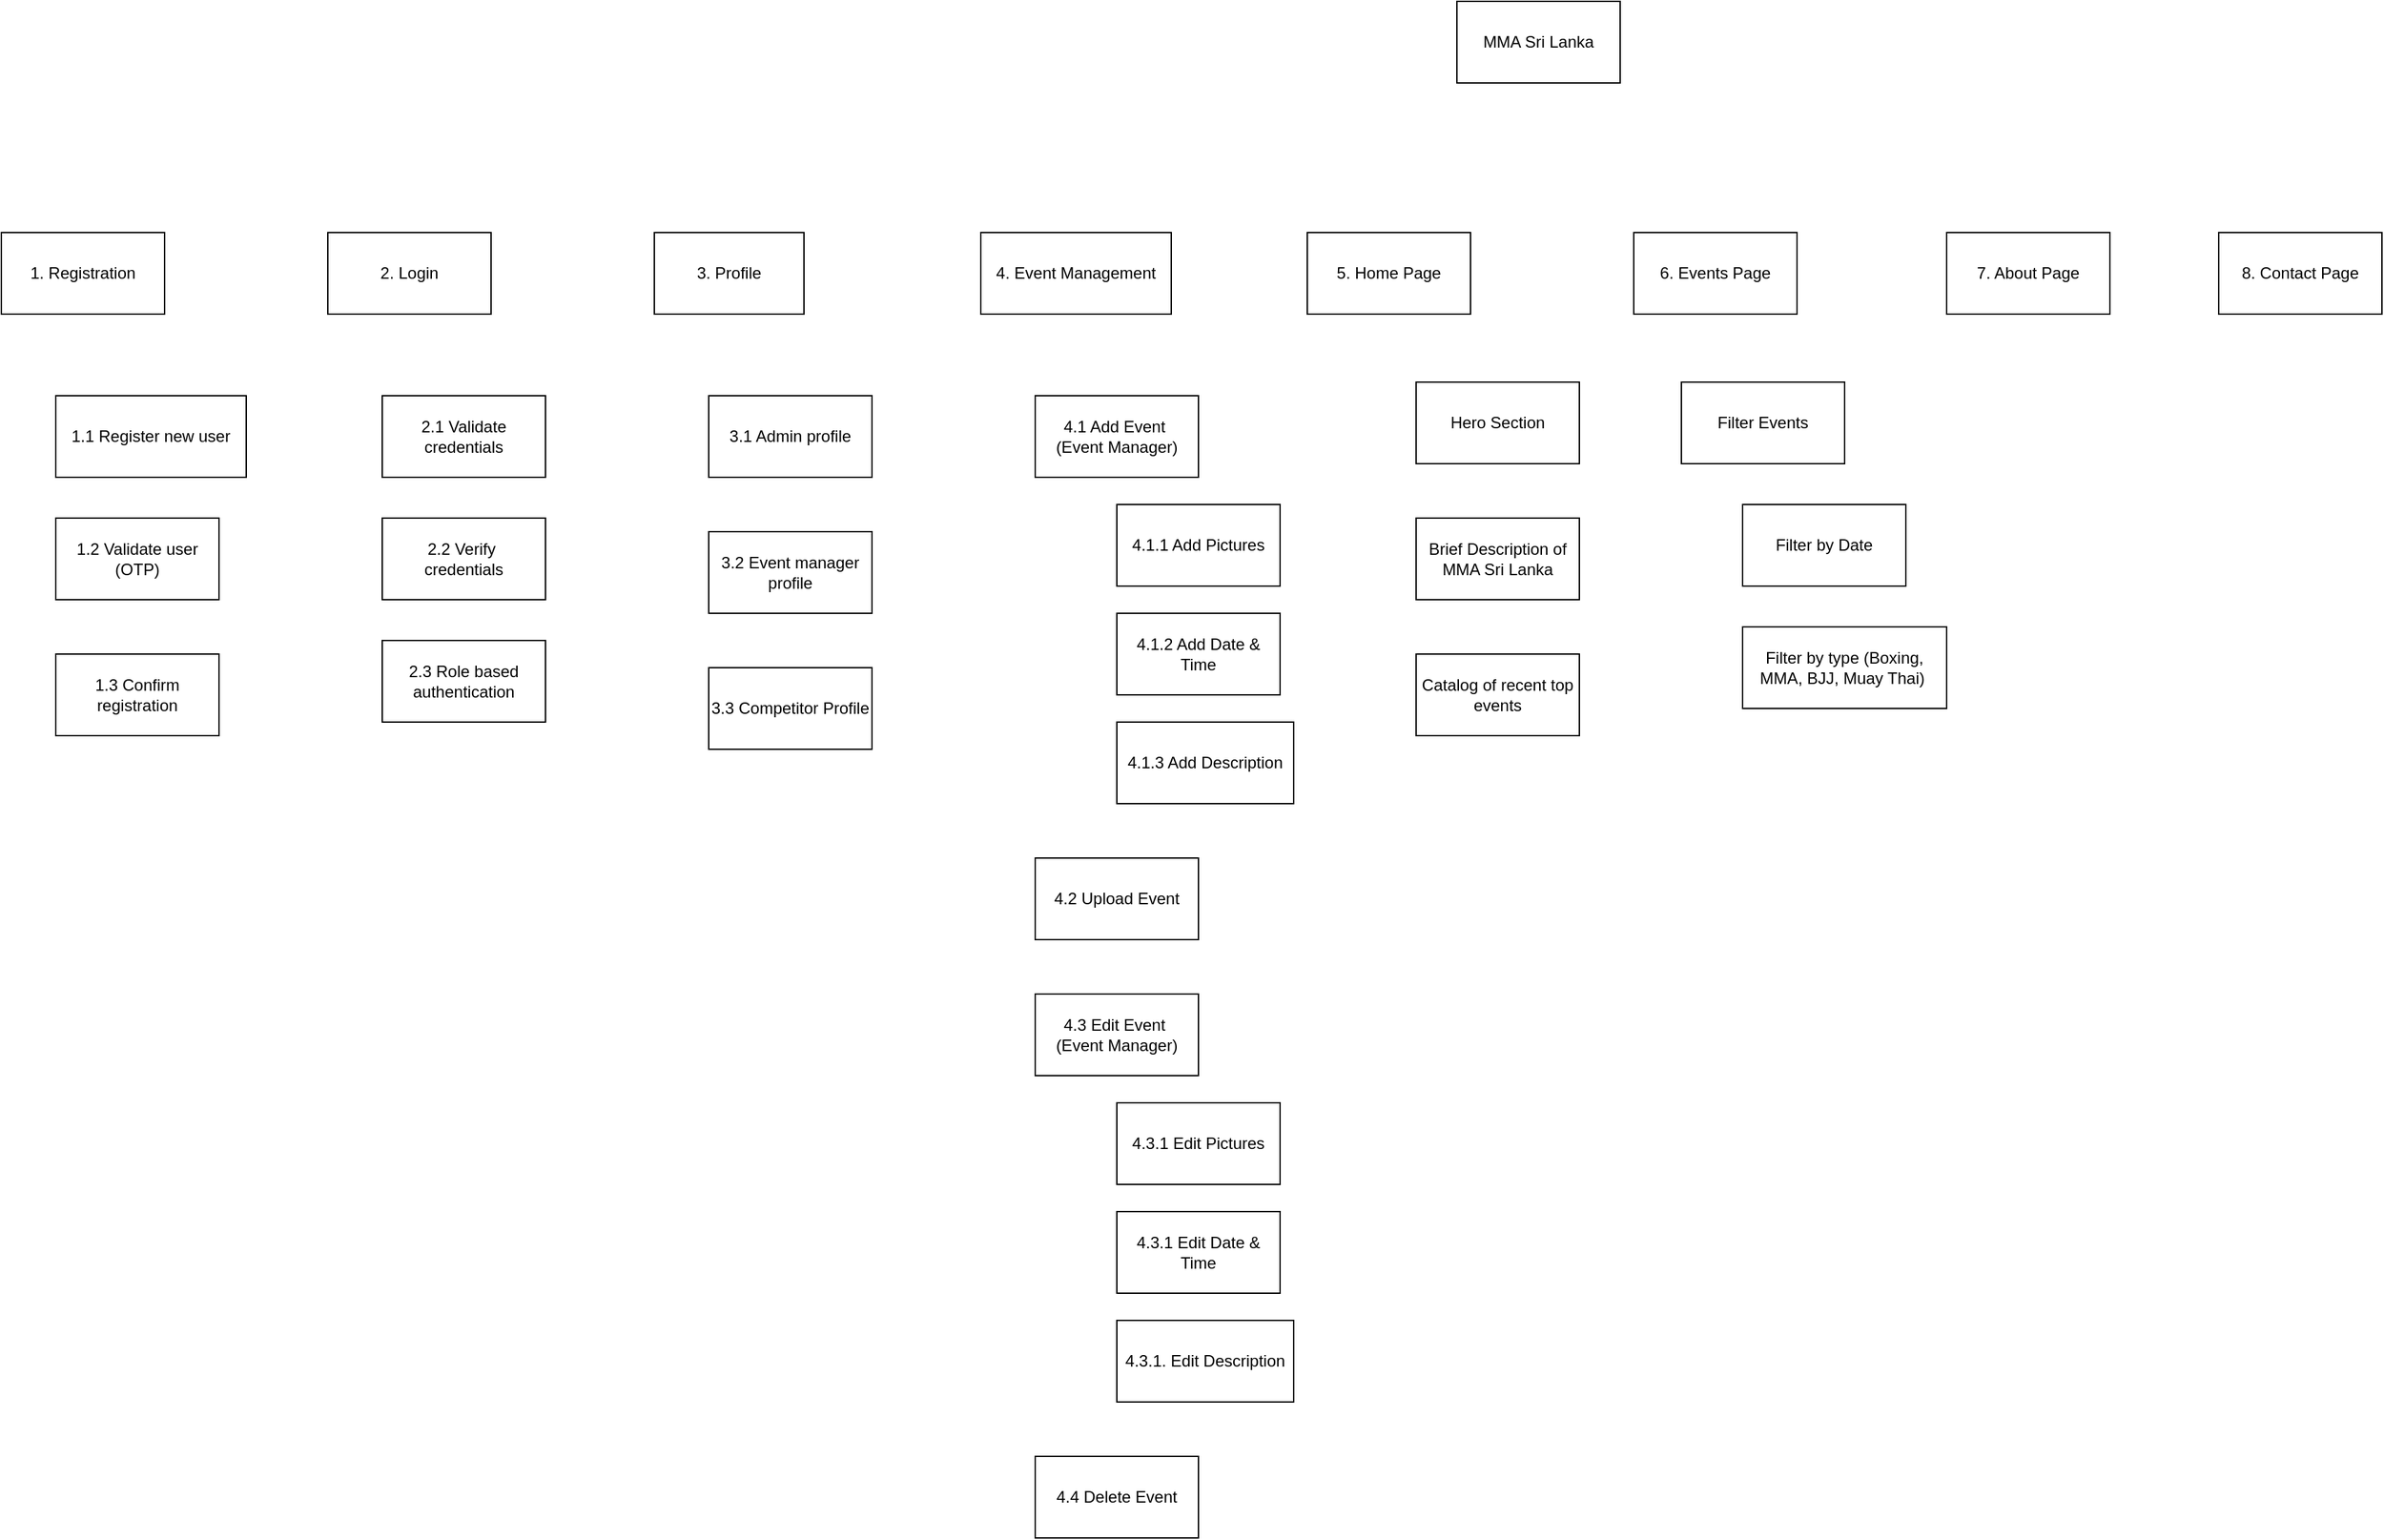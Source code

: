 <mxfile version="28.1.2">
  <diagram name="Page-1" id="4XCOkrREE6T9JBMiZgMP">
    <mxGraphModel dx="1556" dy="2052" grid="1" gridSize="10" guides="1" tooltips="1" connect="1" arrows="1" fold="1" page="1" pageScale="1" pageWidth="850" pageHeight="1100" math="0" shadow="0">
      <root>
        <mxCell id="0" />
        <mxCell id="1" parent="0" />
        <mxCell id="5IF1ZIwpe9jYq8gnFkuq-1" value="MMA Sri Lanka" style="rounded=0;whiteSpace=wrap;html=1;" parent="1" vertex="1">
          <mxGeometry x="1110" y="-10" width="120" height="60" as="geometry" />
        </mxCell>
        <mxCell id="5IF1ZIwpe9jYq8gnFkuq-2" value="1. Registration" style="rounded=0;whiteSpace=wrap;html=1;" parent="1" vertex="1">
          <mxGeometry x="40" y="160" width="120" height="60" as="geometry" />
        </mxCell>
        <mxCell id="5IF1ZIwpe9jYq8gnFkuq-3" value="2. Login" style="rounded=0;whiteSpace=wrap;html=1;" parent="1" vertex="1">
          <mxGeometry x="280" y="160" width="120" height="60" as="geometry" />
        </mxCell>
        <mxCell id="5IF1ZIwpe9jYq8gnFkuq-4" value="4. Event Management" style="rounded=0;whiteSpace=wrap;html=1;" parent="1" vertex="1">
          <mxGeometry x="760" y="160" width="140" height="60" as="geometry" />
        </mxCell>
        <mxCell id="5IF1ZIwpe9jYq8gnFkuq-5" value="3. Profile" style="rounded=0;whiteSpace=wrap;html=1;" parent="1" vertex="1">
          <mxGeometry x="520" y="160" width="110" height="60" as="geometry" />
        </mxCell>
        <mxCell id="kDNrH8pa0huW1Xx7Rnd4-1" value="5. Home Page" style="rounded=0;whiteSpace=wrap;html=1;" vertex="1" parent="1">
          <mxGeometry x="1000" y="160" width="120" height="60" as="geometry" />
        </mxCell>
        <mxCell id="kDNrH8pa0huW1Xx7Rnd4-2" value="6. Events Page" style="rounded=0;whiteSpace=wrap;html=1;" vertex="1" parent="1">
          <mxGeometry x="1240" y="160" width="120" height="60" as="geometry" />
        </mxCell>
        <mxCell id="kDNrH8pa0huW1Xx7Rnd4-3" value="8. Contact Page" style="rounded=0;whiteSpace=wrap;html=1;" vertex="1" parent="1">
          <mxGeometry x="1670" y="160" width="120" height="60" as="geometry" />
        </mxCell>
        <mxCell id="kDNrH8pa0huW1Xx7Rnd4-4" value="7. About Page" style="rounded=0;whiteSpace=wrap;html=1;" vertex="1" parent="1">
          <mxGeometry x="1470" y="160" width="120" height="60" as="geometry" />
        </mxCell>
        <mxCell id="kDNrH8pa0huW1Xx7Rnd4-6" value="1.1 Register new user" style="rounded=0;whiteSpace=wrap;html=1;fontStyle=0" vertex="1" parent="1">
          <mxGeometry x="80" y="280" width="140" height="60" as="geometry" />
        </mxCell>
        <mxCell id="kDNrH8pa0huW1Xx7Rnd4-7" value="1.2 Validate user (OTP)" style="rounded=0;whiteSpace=wrap;html=1;fontStyle=0" vertex="1" parent="1">
          <mxGeometry x="80" y="370" width="120" height="60" as="geometry" />
        </mxCell>
        <mxCell id="kDNrH8pa0huW1Xx7Rnd4-8" value="1.3 Confirm registration" style="rounded=0;whiteSpace=wrap;html=1;fontStyle=0" vertex="1" parent="1">
          <mxGeometry x="80" y="470" width="120" height="60" as="geometry" />
        </mxCell>
        <mxCell id="kDNrH8pa0huW1Xx7Rnd4-9" value="2.3 Role based authentication" style="rounded=0;whiteSpace=wrap;html=1;" vertex="1" parent="1">
          <mxGeometry x="320" y="460" width="120" height="60" as="geometry" />
        </mxCell>
        <mxCell id="kDNrH8pa0huW1Xx7Rnd4-10" value="2.1 Validate credentials" style="rounded=0;whiteSpace=wrap;html=1;" vertex="1" parent="1">
          <mxGeometry x="320" y="280" width="120" height="60" as="geometry" />
        </mxCell>
        <mxCell id="kDNrH8pa0huW1Xx7Rnd4-11" value="2.2 Verify&amp;nbsp;&lt;div&gt;credentials&lt;/div&gt;" style="rounded=0;whiteSpace=wrap;html=1;" vertex="1" parent="1">
          <mxGeometry x="320" y="370" width="120" height="60" as="geometry" />
        </mxCell>
        <mxCell id="kDNrH8pa0huW1Xx7Rnd4-12" value="3.1 Admin profile" style="rounded=0;whiteSpace=wrap;html=1;" vertex="1" parent="1">
          <mxGeometry x="560" y="280" width="120" height="60" as="geometry" />
        </mxCell>
        <mxCell id="kDNrH8pa0huW1Xx7Rnd4-14" value="3.2 Event manager&lt;div&gt;profile&lt;/div&gt;" style="rounded=0;whiteSpace=wrap;html=1;" vertex="1" parent="1">
          <mxGeometry x="560" y="380" width="120" height="60" as="geometry" />
        </mxCell>
        <mxCell id="kDNrH8pa0huW1Xx7Rnd4-15" value="3.3 Competitor Profile" style="rounded=0;whiteSpace=wrap;html=1;" vertex="1" parent="1">
          <mxGeometry x="560" y="480" width="120" height="60" as="geometry" />
        </mxCell>
        <mxCell id="kDNrH8pa0huW1Xx7Rnd4-16" value="4.1 Add Event&amp;nbsp;&lt;div&gt;(Event Manager)&lt;/div&gt;" style="rounded=0;whiteSpace=wrap;html=1;" vertex="1" parent="1">
          <mxGeometry x="800" y="280" width="120" height="60" as="geometry" />
        </mxCell>
        <mxCell id="kDNrH8pa0huW1Xx7Rnd4-17" value="4.1.1 Add Pictures" style="rounded=0;whiteSpace=wrap;html=1;" vertex="1" parent="1">
          <mxGeometry x="860" y="360" width="120" height="60" as="geometry" />
        </mxCell>
        <mxCell id="kDNrH8pa0huW1Xx7Rnd4-18" value="4.1.2 Add Date &amp;amp; Time" style="rounded=0;whiteSpace=wrap;html=1;" vertex="1" parent="1">
          <mxGeometry x="860" y="440" width="120" height="60" as="geometry" />
        </mxCell>
        <mxCell id="kDNrH8pa0huW1Xx7Rnd4-19" value="4.1.3 Add Description" style="rounded=0;whiteSpace=wrap;html=1;" vertex="1" parent="1">
          <mxGeometry x="860" y="520" width="130" height="60" as="geometry" />
        </mxCell>
        <mxCell id="kDNrH8pa0huW1Xx7Rnd4-20" value="4.2 Upload Event" style="rounded=0;whiteSpace=wrap;html=1;" vertex="1" parent="1">
          <mxGeometry x="800" y="620" width="120" height="60" as="geometry" />
        </mxCell>
        <mxCell id="kDNrH8pa0huW1Xx7Rnd4-22" value="4.3 Edit Event&amp;nbsp;&lt;div&gt;(Event Manager)&lt;/div&gt;" style="rounded=0;whiteSpace=wrap;html=1;" vertex="1" parent="1">
          <mxGeometry x="800" y="720" width="120" height="60" as="geometry" />
        </mxCell>
        <mxCell id="kDNrH8pa0huW1Xx7Rnd4-23" value="4.3.1 Edit Pictures" style="rounded=0;whiteSpace=wrap;html=1;" vertex="1" parent="1">
          <mxGeometry x="860" y="800" width="120" height="60" as="geometry" />
        </mxCell>
        <mxCell id="kDNrH8pa0huW1Xx7Rnd4-24" value="4.3.1 Edit Date &amp;amp; Time" style="rounded=0;whiteSpace=wrap;html=1;" vertex="1" parent="1">
          <mxGeometry x="860" y="880" width="120" height="60" as="geometry" />
        </mxCell>
        <mxCell id="kDNrH8pa0huW1Xx7Rnd4-25" value="4.3.1. Edit Description" style="rounded=0;whiteSpace=wrap;html=1;" vertex="1" parent="1">
          <mxGeometry x="860" y="960" width="130" height="60" as="geometry" />
        </mxCell>
        <mxCell id="kDNrH8pa0huW1Xx7Rnd4-26" value="4.4 Delete Event" style="rounded=0;whiteSpace=wrap;html=1;" vertex="1" parent="1">
          <mxGeometry x="800" y="1060" width="120" height="60" as="geometry" />
        </mxCell>
        <mxCell id="kDNrH8pa0huW1Xx7Rnd4-27" value="Hero Section" style="rounded=0;whiteSpace=wrap;html=1;" vertex="1" parent="1">
          <mxGeometry x="1080" y="270" width="120" height="60" as="geometry" />
        </mxCell>
        <mxCell id="kDNrH8pa0huW1Xx7Rnd4-28" value="Brief Description of MMA Sri Lanka" style="rounded=0;whiteSpace=wrap;html=1;" vertex="1" parent="1">
          <mxGeometry x="1080" y="370" width="120" height="60" as="geometry" />
        </mxCell>
        <mxCell id="kDNrH8pa0huW1Xx7Rnd4-29" value="Catalog of recent top events" style="rounded=0;whiteSpace=wrap;html=1;" vertex="1" parent="1">
          <mxGeometry x="1080" y="470" width="120" height="60" as="geometry" />
        </mxCell>
        <mxCell id="kDNrH8pa0huW1Xx7Rnd4-30" value="Filter Events" style="rounded=0;whiteSpace=wrap;html=1;" vertex="1" parent="1">
          <mxGeometry x="1275" y="270" width="120" height="60" as="geometry" />
        </mxCell>
        <mxCell id="kDNrH8pa0huW1Xx7Rnd4-31" value="Filter by Date" style="rounded=0;whiteSpace=wrap;html=1;" vertex="1" parent="1">
          <mxGeometry x="1320" y="360" width="120" height="60" as="geometry" />
        </mxCell>
        <mxCell id="kDNrH8pa0huW1Xx7Rnd4-32" value="Filter by type (Boxing, MMA, BJJ, Muay Thai)&amp;nbsp;" style="rounded=0;whiteSpace=wrap;html=1;" vertex="1" parent="1">
          <mxGeometry x="1320" y="450" width="150" height="60" as="geometry" />
        </mxCell>
      </root>
    </mxGraphModel>
  </diagram>
</mxfile>
